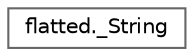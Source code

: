 digraph "Graphical Class Hierarchy"
{
 // LATEX_PDF_SIZE
  bgcolor="transparent";
  edge [fontname=Helvetica,fontsize=10,labelfontname=Helvetica,labelfontsize=10];
  node [fontname=Helvetica,fontsize=10,shape=box,height=0.2,width=0.4];
  rankdir="LR";
  Node0 [id="Node000000",label="flatted._String",height=0.2,width=0.4,color="grey40", fillcolor="white", style="filled",URL="$classflatted_1_1___string.html",tooltip=" "];
}
